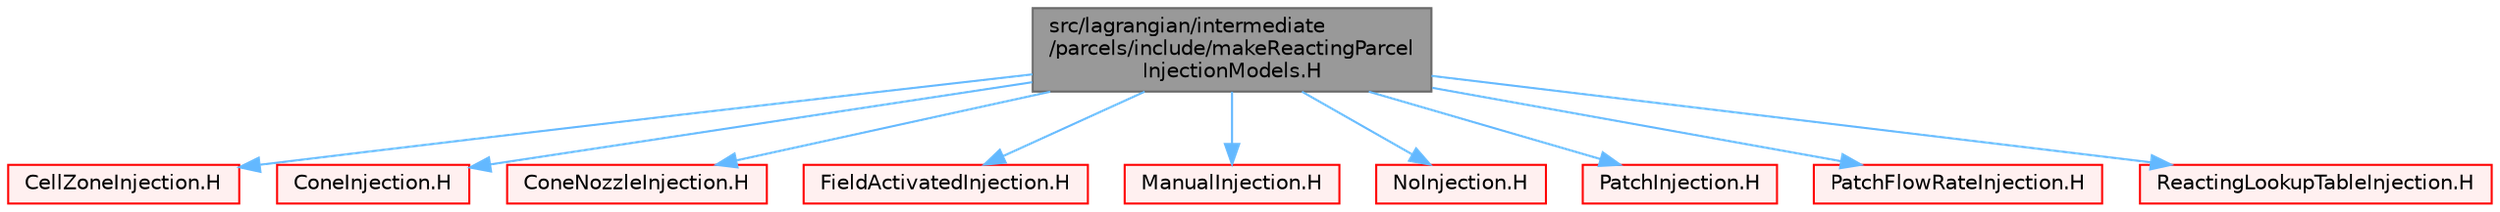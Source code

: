 digraph "src/lagrangian/intermediate/parcels/include/makeReactingParcelInjectionModels.H"
{
 // LATEX_PDF_SIZE
  bgcolor="transparent";
  edge [fontname=Helvetica,fontsize=10,labelfontname=Helvetica,labelfontsize=10];
  node [fontname=Helvetica,fontsize=10,shape=box,height=0.2,width=0.4];
  Node1 [id="Node000001",label="src/lagrangian/intermediate\l/parcels/include/makeReactingParcel\lInjectionModels.H",height=0.2,width=0.4,color="gray40", fillcolor="grey60", style="filled", fontcolor="black",tooltip=" "];
  Node1 -> Node2 [id="edge1_Node000001_Node000002",color="steelblue1",style="solid",tooltip=" "];
  Node2 [id="Node000002",label="CellZoneInjection.H",height=0.2,width=0.4,color="red", fillcolor="#FFF0F0", style="filled",URL="$CellZoneInjection_8H.html",tooltip=" "];
  Node1 -> Node208 [id="edge2_Node000001_Node000208",color="steelblue1",style="solid",tooltip=" "];
  Node208 [id="Node000208",label="ConeInjection.H",height=0.2,width=0.4,color="red", fillcolor="#FFF0F0", style="filled",URL="$ConeInjection_8H.html",tooltip=" "];
  Node1 -> Node210 [id="edge3_Node000001_Node000210",color="steelblue1",style="solid",tooltip=" "];
  Node210 [id="Node000210",label="ConeNozzleInjection.H",height=0.2,width=0.4,color="red", fillcolor="#FFF0F0", style="filled",URL="$ConeNozzleInjection_8H.html",tooltip=" "];
  Node1 -> Node211 [id="edge4_Node000001_Node000211",color="steelblue1",style="solid",tooltip=" "];
  Node211 [id="Node000211",label="FieldActivatedInjection.H",height=0.2,width=0.4,color="red", fillcolor="#FFF0F0", style="filled",URL="$FieldActivatedInjection_8H.html",tooltip=" "];
  Node1 -> Node242 [id="edge5_Node000001_Node000242",color="steelblue1",style="solid",tooltip=" "];
  Node242 [id="Node000242",label="ManualInjection.H",height=0.2,width=0.4,color="red", fillcolor="#FFF0F0", style="filled",URL="$ManualInjection_8H.html",tooltip=" "];
  Node1 -> Node244 [id="edge6_Node000001_Node000244",color="steelblue1",style="solid",tooltip=" "];
  Node244 [id="Node000244",label="NoInjection.H",height=0.2,width=0.4,color="red", fillcolor="#FFF0F0", style="filled",URL="$NoInjection_8H.html",tooltip=" "];
  Node1 -> Node245 [id="edge7_Node000001_Node000245",color="steelblue1",style="solid",tooltip=" "];
  Node245 [id="Node000245",label="PatchInjection.H",height=0.2,width=0.4,color="red", fillcolor="#FFF0F0", style="filled",URL="$PatchInjection_8H.html",tooltip=" "];
  Node1 -> Node271 [id="edge8_Node000001_Node000271",color="steelblue1",style="solid",tooltip=" "];
  Node271 [id="Node000271",label="PatchFlowRateInjection.H",height=0.2,width=0.4,color="red", fillcolor="#FFF0F0", style="filled",URL="$PatchFlowRateInjection_8H.html",tooltip=" "];
  Node1 -> Node272 [id="edge9_Node000001_Node000272",color="steelblue1",style="solid",tooltip=" "];
  Node272 [id="Node000272",label="ReactingLookupTableInjection.H",height=0.2,width=0.4,color="red", fillcolor="#FFF0F0", style="filled",URL="$ReactingLookupTableInjection_8H.html",tooltip=" "];
}
